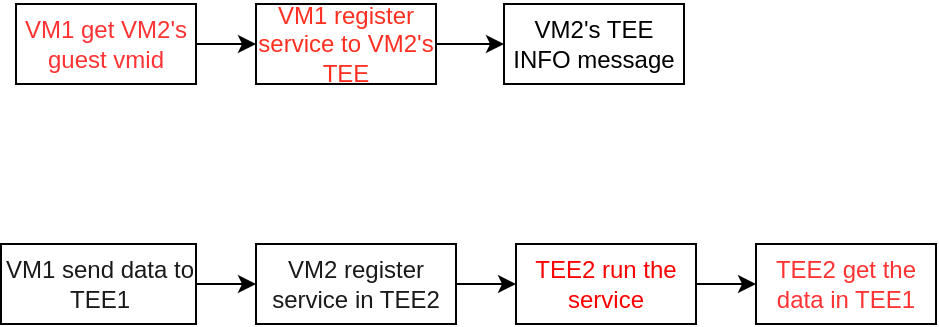 <mxfile version="20.6.0" type="github">
  <diagram id="DbhcTt-udiRZH4p_jUxz" name="第 1 页">
    <mxGraphModel dx="1160" dy="773" grid="1" gridSize="10" guides="1" tooltips="1" connect="1" arrows="1" fold="1" page="1" pageScale="1" pageWidth="827" pageHeight="1169" math="0" shadow="0">
      <root>
        <mxCell id="0" />
        <mxCell id="1" parent="0" />
        <mxCell id="xYO9YziwrIUtsG2uqH6N-5" style="edgeStyle=orthogonalEdgeStyle;rounded=0;orthogonalLoop=1;jettySize=auto;html=1;exitX=1;exitY=0.5;exitDx=0;exitDy=0;entryX=0;entryY=0.5;entryDx=0;entryDy=0;" edge="1" parent="1" source="xYO9YziwrIUtsG2uqH6N-1" target="xYO9YziwrIUtsG2uqH6N-2">
          <mxGeometry relative="1" as="geometry" />
        </mxCell>
        <mxCell id="xYO9YziwrIUtsG2uqH6N-1" value="&lt;font color=&quot;#ff3333&quot;&gt;VM1 get VM2&#39;s guest vmid&lt;/font&gt;" style="rounded=0;whiteSpace=wrap;html=1;" vertex="1" parent="1">
          <mxGeometry x="80" y="240" width="90" height="40" as="geometry" />
        </mxCell>
        <mxCell id="xYO9YziwrIUtsG2uqH6N-6" style="edgeStyle=orthogonalEdgeStyle;rounded=0;orthogonalLoop=1;jettySize=auto;html=1;exitX=1;exitY=0.5;exitDx=0;exitDy=0;entryX=0;entryY=0.5;entryDx=0;entryDy=0;" edge="1" parent="1" source="xYO9YziwrIUtsG2uqH6N-2" target="xYO9YziwrIUtsG2uqH6N-3">
          <mxGeometry relative="1" as="geometry" />
        </mxCell>
        <mxCell id="xYO9YziwrIUtsG2uqH6N-2" value="&lt;font color=&quot;#ff3021&quot;&gt;VM1 register service to VM2&#39;s TEE&lt;/font&gt;" style="rounded=0;whiteSpace=wrap;html=1;" vertex="1" parent="1">
          <mxGeometry x="200" y="240" width="90" height="40" as="geometry" />
        </mxCell>
        <mxCell id="xYO9YziwrIUtsG2uqH6N-3" value="VM2&#39;s TEE INFO message" style="rounded=0;whiteSpace=wrap;html=1;" vertex="1" parent="1">
          <mxGeometry x="324" y="240" width="90" height="40" as="geometry" />
        </mxCell>
        <mxCell id="xYO9YziwrIUtsG2uqH6N-12" style="edgeStyle=orthogonalEdgeStyle;rounded=0;orthogonalLoop=1;jettySize=auto;html=1;exitX=1;exitY=0.5;exitDx=0;exitDy=0;entryX=0;entryY=0.5;entryDx=0;entryDy=0;fontColor=#1A1A1A;" edge="1" parent="1" source="xYO9YziwrIUtsG2uqH6N-8" target="xYO9YziwrIUtsG2uqH6N-9">
          <mxGeometry relative="1" as="geometry" />
        </mxCell>
        <mxCell id="xYO9YziwrIUtsG2uqH6N-8" value="&lt;font color=&quot;#1a1a1a&quot;&gt;VM1 send data to TEE1&lt;/font&gt;" style="rounded=0;whiteSpace=wrap;html=1;fontColor=#FF3021;" vertex="1" parent="1">
          <mxGeometry x="72.5" y="360" width="97.5" height="40" as="geometry" />
        </mxCell>
        <mxCell id="xYO9YziwrIUtsG2uqH6N-13" style="edgeStyle=orthogonalEdgeStyle;rounded=0;orthogonalLoop=1;jettySize=auto;html=1;entryX=0;entryY=0.5;entryDx=0;entryDy=0;fontColor=#1A1A1A;" edge="1" parent="1" source="xYO9YziwrIUtsG2uqH6N-9" target="xYO9YziwrIUtsG2uqH6N-10">
          <mxGeometry relative="1" as="geometry" />
        </mxCell>
        <mxCell id="xYO9YziwrIUtsG2uqH6N-9" value="VM2 register service in TEE2" style="rounded=0;whiteSpace=wrap;html=1;fontColor=#1A1A1A;" vertex="1" parent="1">
          <mxGeometry x="200" y="360" width="100" height="40" as="geometry" />
        </mxCell>
        <mxCell id="xYO9YziwrIUtsG2uqH6N-14" value="" style="edgeStyle=orthogonalEdgeStyle;rounded=0;orthogonalLoop=1;jettySize=auto;html=1;fontColor=#1A1A1A;" edge="1" parent="1" source="xYO9YziwrIUtsG2uqH6N-10" target="xYO9YziwrIUtsG2uqH6N-11">
          <mxGeometry relative="1" as="geometry" />
        </mxCell>
        <mxCell id="xYO9YziwrIUtsG2uqH6N-10" value="&lt;font color=&quot;#ff0000&quot;&gt;TEE2 run the service&lt;/font&gt;" style="rounded=0;whiteSpace=wrap;html=1;fontColor=#1A1A1A;" vertex="1" parent="1">
          <mxGeometry x="330" y="360" width="90" height="40" as="geometry" />
        </mxCell>
        <mxCell id="xYO9YziwrIUtsG2uqH6N-11" value="&lt;font color=&quot;#ff3333&quot;&gt;TEE2 get the data in TEE1&lt;/font&gt;" style="rounded=0;whiteSpace=wrap;html=1;fontColor=#1A1A1A;" vertex="1" parent="1">
          <mxGeometry x="450" y="360" width="90" height="40" as="geometry" />
        </mxCell>
      </root>
    </mxGraphModel>
  </diagram>
</mxfile>
